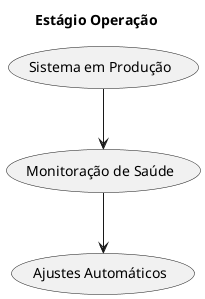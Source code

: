 @startuml
title Estágio Operação
(Sistema em Produção) --> (Monitoração de Saúde)
(Monitoração de Saúde) --> (Ajustes Automáticos)
@enduml
